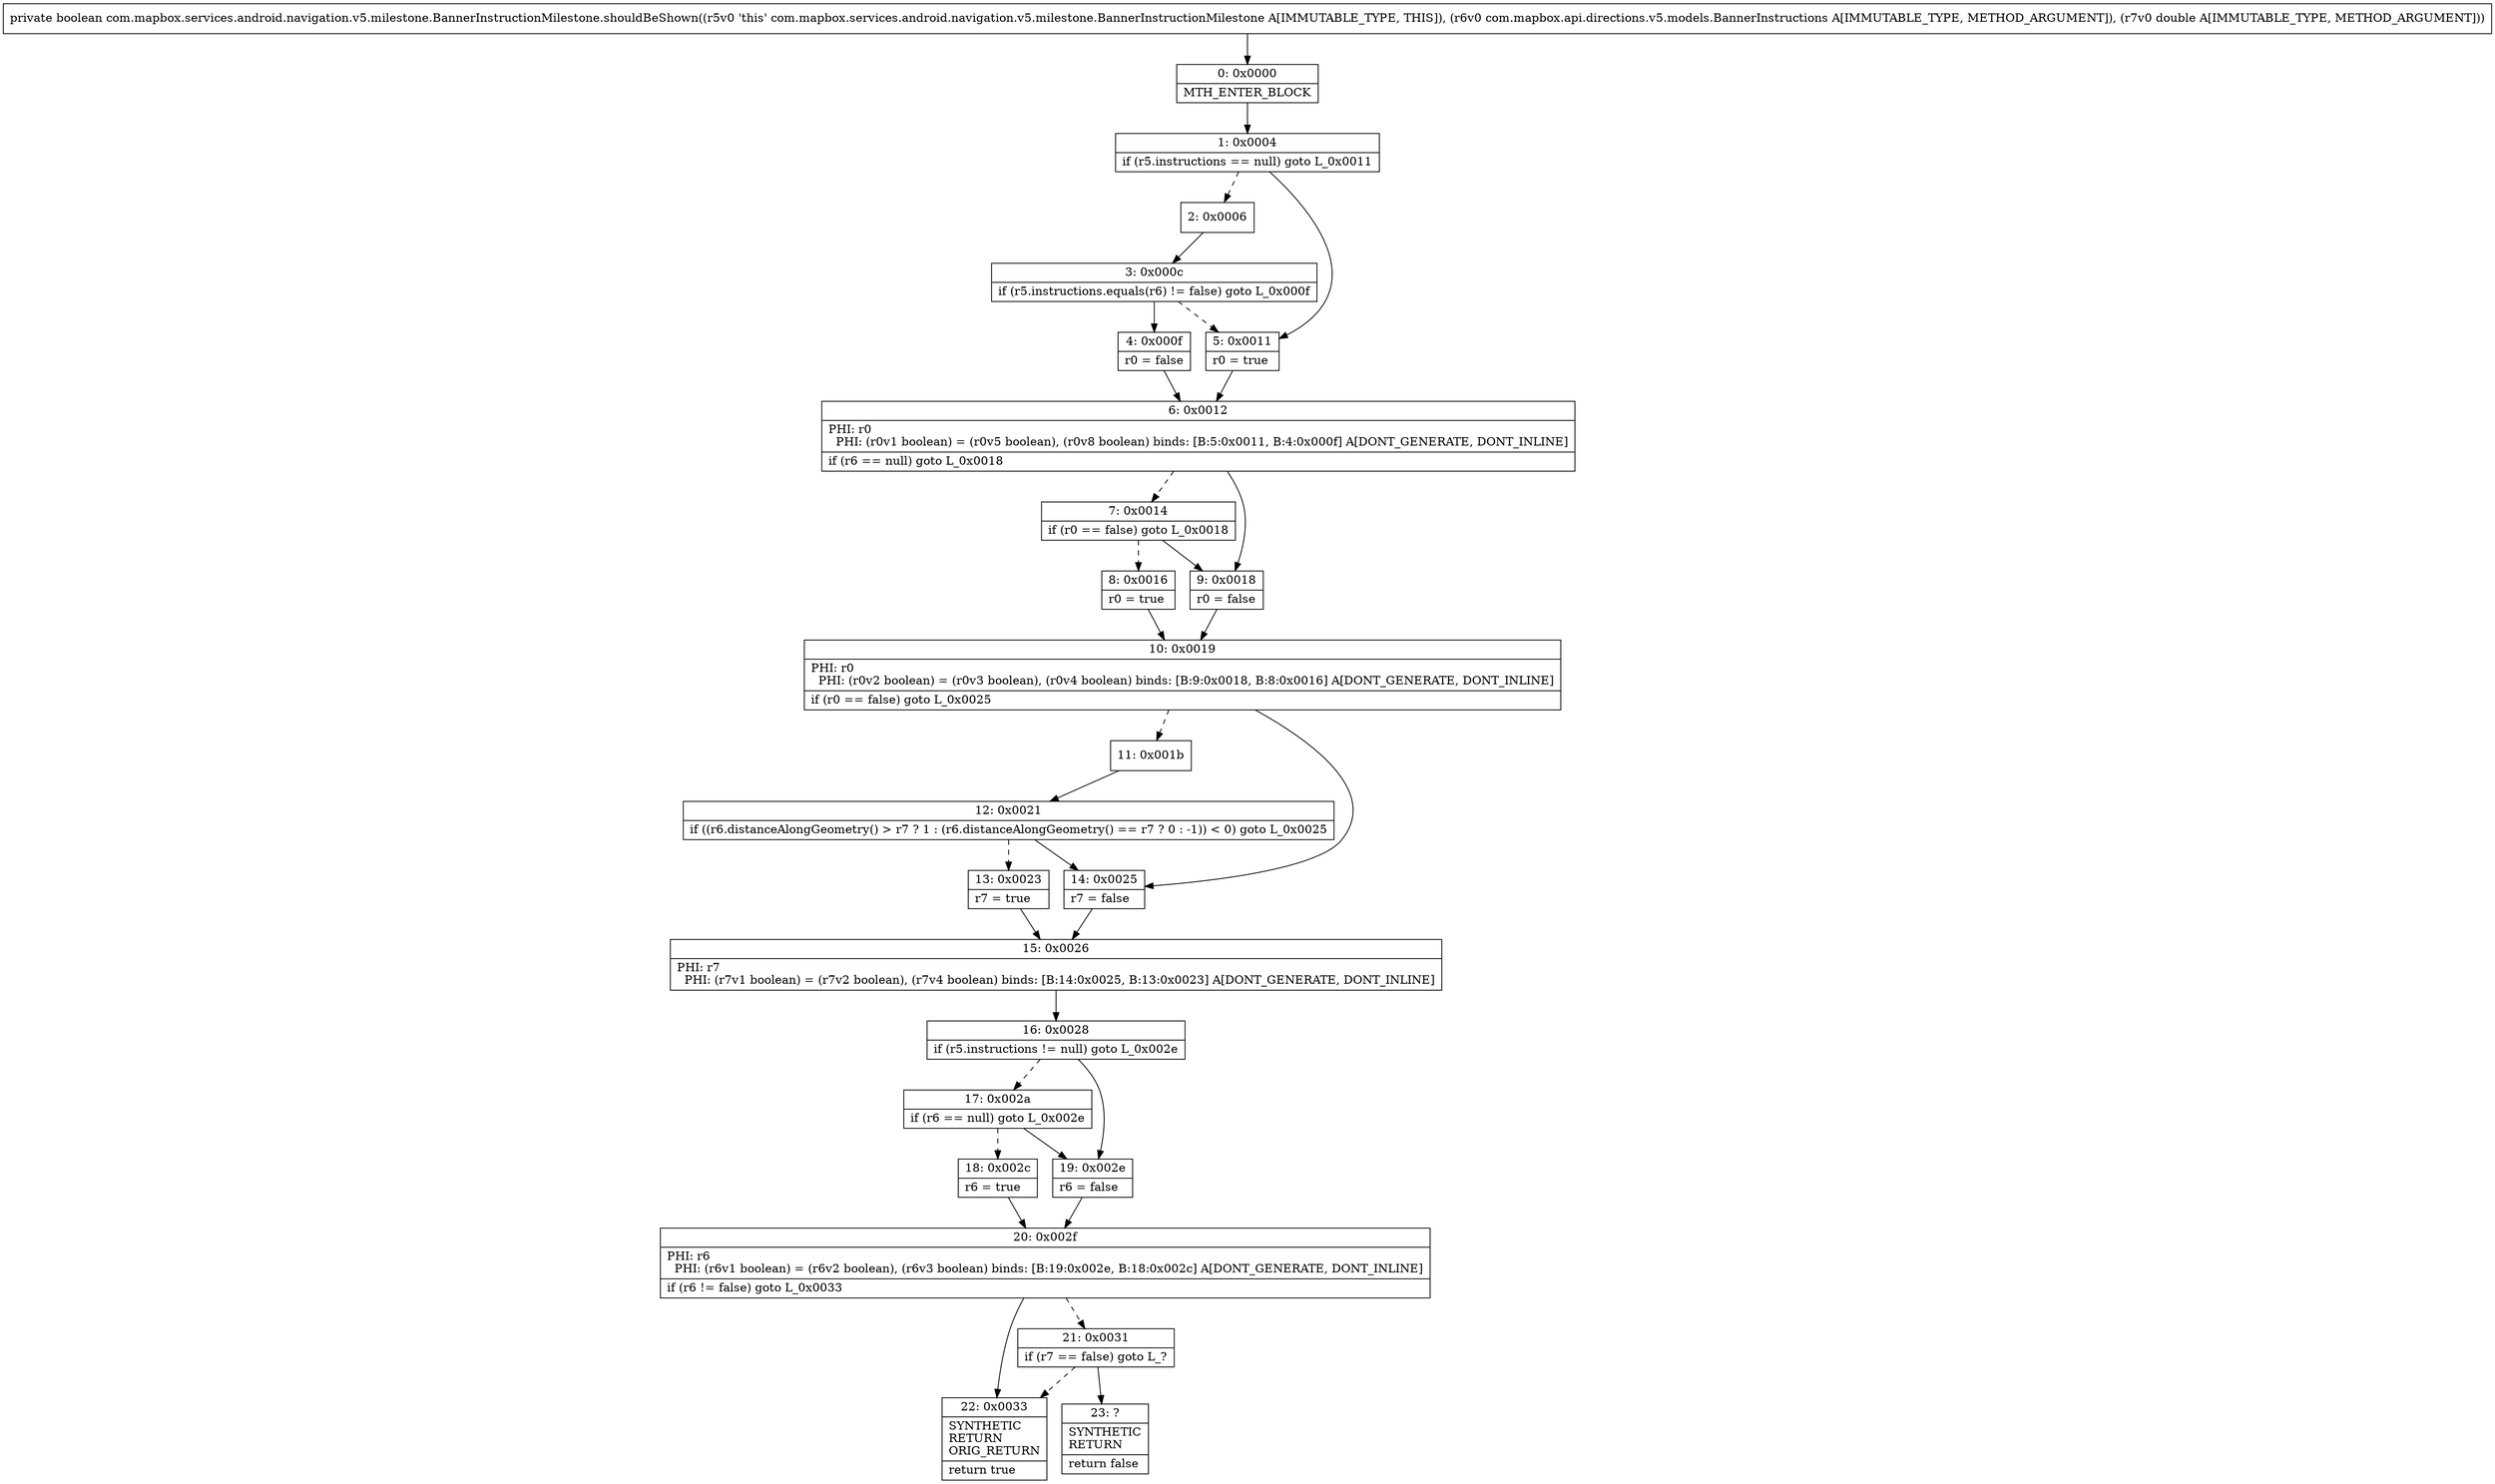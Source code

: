 digraph "CFG forcom.mapbox.services.android.navigation.v5.milestone.BannerInstructionMilestone.shouldBeShown(Lcom\/mapbox\/api\/directions\/v5\/models\/BannerInstructions;D)Z" {
Node_0 [shape=record,label="{0\:\ 0x0000|MTH_ENTER_BLOCK\l}"];
Node_1 [shape=record,label="{1\:\ 0x0004|if (r5.instructions == null) goto L_0x0011\l}"];
Node_2 [shape=record,label="{2\:\ 0x0006}"];
Node_3 [shape=record,label="{3\:\ 0x000c|if (r5.instructions.equals(r6) != false) goto L_0x000f\l}"];
Node_4 [shape=record,label="{4\:\ 0x000f|r0 = false\l}"];
Node_5 [shape=record,label="{5\:\ 0x0011|r0 = true\l}"];
Node_6 [shape=record,label="{6\:\ 0x0012|PHI: r0 \l  PHI: (r0v1 boolean) = (r0v5 boolean), (r0v8 boolean) binds: [B:5:0x0011, B:4:0x000f] A[DONT_GENERATE, DONT_INLINE]\l|if (r6 == null) goto L_0x0018\l}"];
Node_7 [shape=record,label="{7\:\ 0x0014|if (r0 == false) goto L_0x0018\l}"];
Node_8 [shape=record,label="{8\:\ 0x0016|r0 = true\l}"];
Node_9 [shape=record,label="{9\:\ 0x0018|r0 = false\l}"];
Node_10 [shape=record,label="{10\:\ 0x0019|PHI: r0 \l  PHI: (r0v2 boolean) = (r0v3 boolean), (r0v4 boolean) binds: [B:9:0x0018, B:8:0x0016] A[DONT_GENERATE, DONT_INLINE]\l|if (r0 == false) goto L_0x0025\l}"];
Node_11 [shape=record,label="{11\:\ 0x001b}"];
Node_12 [shape=record,label="{12\:\ 0x0021|if ((r6.distanceAlongGeometry() \> r7 ? 1 : (r6.distanceAlongGeometry() == r7 ? 0 : \-1)) \< 0) goto L_0x0025\l}"];
Node_13 [shape=record,label="{13\:\ 0x0023|r7 = true\l}"];
Node_14 [shape=record,label="{14\:\ 0x0025|r7 = false\l}"];
Node_15 [shape=record,label="{15\:\ 0x0026|PHI: r7 \l  PHI: (r7v1 boolean) = (r7v2 boolean), (r7v4 boolean) binds: [B:14:0x0025, B:13:0x0023] A[DONT_GENERATE, DONT_INLINE]\l}"];
Node_16 [shape=record,label="{16\:\ 0x0028|if (r5.instructions != null) goto L_0x002e\l}"];
Node_17 [shape=record,label="{17\:\ 0x002a|if (r6 == null) goto L_0x002e\l}"];
Node_18 [shape=record,label="{18\:\ 0x002c|r6 = true\l}"];
Node_19 [shape=record,label="{19\:\ 0x002e|r6 = false\l}"];
Node_20 [shape=record,label="{20\:\ 0x002f|PHI: r6 \l  PHI: (r6v1 boolean) = (r6v2 boolean), (r6v3 boolean) binds: [B:19:0x002e, B:18:0x002c] A[DONT_GENERATE, DONT_INLINE]\l|if (r6 != false) goto L_0x0033\l}"];
Node_21 [shape=record,label="{21\:\ 0x0031|if (r7 == false) goto L_?\l}"];
Node_22 [shape=record,label="{22\:\ 0x0033|SYNTHETIC\lRETURN\lORIG_RETURN\l|return true\l}"];
Node_23 [shape=record,label="{23\:\ ?|SYNTHETIC\lRETURN\l|return false\l}"];
MethodNode[shape=record,label="{private boolean com.mapbox.services.android.navigation.v5.milestone.BannerInstructionMilestone.shouldBeShown((r5v0 'this' com.mapbox.services.android.navigation.v5.milestone.BannerInstructionMilestone A[IMMUTABLE_TYPE, THIS]), (r6v0 com.mapbox.api.directions.v5.models.BannerInstructions A[IMMUTABLE_TYPE, METHOD_ARGUMENT]), (r7v0 double A[IMMUTABLE_TYPE, METHOD_ARGUMENT])) }"];
MethodNode -> Node_0;
Node_0 -> Node_1;
Node_1 -> Node_2[style=dashed];
Node_1 -> Node_5;
Node_2 -> Node_3;
Node_3 -> Node_4;
Node_3 -> Node_5[style=dashed];
Node_4 -> Node_6;
Node_5 -> Node_6;
Node_6 -> Node_7[style=dashed];
Node_6 -> Node_9;
Node_7 -> Node_8[style=dashed];
Node_7 -> Node_9;
Node_8 -> Node_10;
Node_9 -> Node_10;
Node_10 -> Node_11[style=dashed];
Node_10 -> Node_14;
Node_11 -> Node_12;
Node_12 -> Node_13[style=dashed];
Node_12 -> Node_14;
Node_13 -> Node_15;
Node_14 -> Node_15;
Node_15 -> Node_16;
Node_16 -> Node_17[style=dashed];
Node_16 -> Node_19;
Node_17 -> Node_18[style=dashed];
Node_17 -> Node_19;
Node_18 -> Node_20;
Node_19 -> Node_20;
Node_20 -> Node_21[style=dashed];
Node_20 -> Node_22;
Node_21 -> Node_22[style=dashed];
Node_21 -> Node_23;
}

